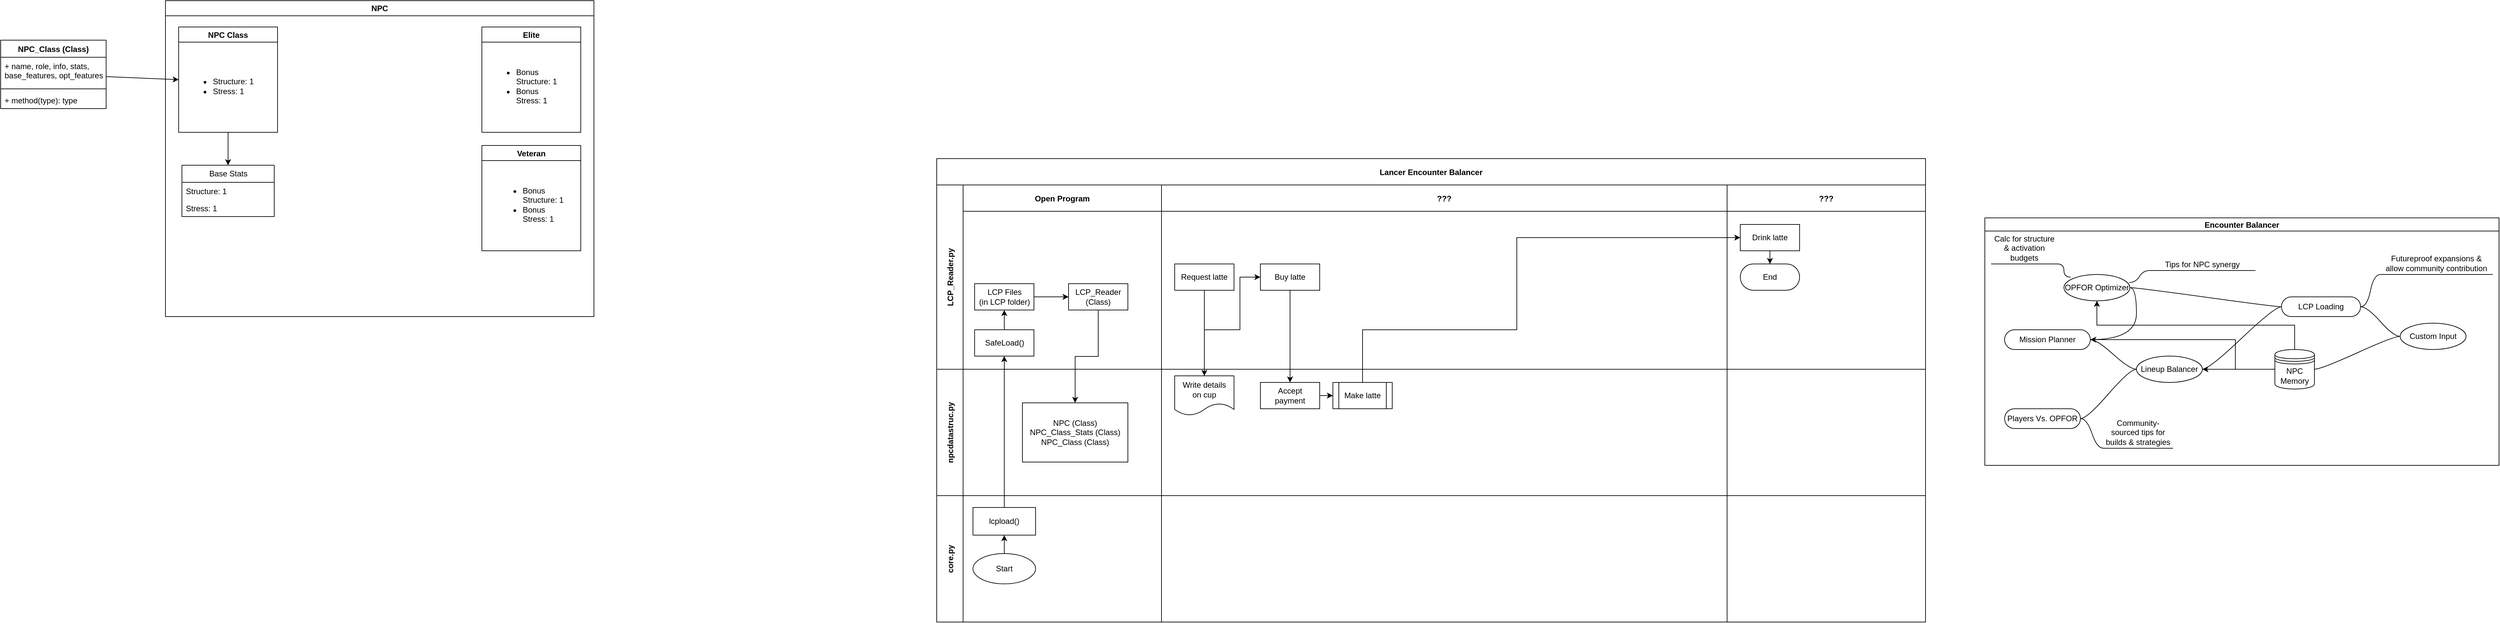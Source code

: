 <mxfile>
    <diagram id="kgpKYQtTHZ0yAKxKKP6v" name="Page-1">
        <mxGraphModel dx="3358" dy="925" grid="1" gridSize="10" guides="1" tooltips="1" connect="1" arrows="1" fold="1" page="0" pageScale="1" pageWidth="850" pageHeight="1100" math="0" shadow="0">
            <root>
                <mxCell id="0"/>
                <mxCell id="1" parent="0"/>
                <mxCell id="3nuBFxr9cyL0pnOWT2aG-1" value="Lancer Encounter Balancer" style="shape=table;childLayout=tableLayout;startSize=40;collapsible=0;recursiveResize=0;expand=0;fillColor=none;fontStyle=1;movable=1;resizable=1;rotatable=1;deletable=1;editable=1;locked=0;connectable=1;swimlaneLine=1;" parent="1" vertex="1">
                    <mxGeometry x="-400" y="70" width="1500" height="704" as="geometry"/>
                </mxCell>
                <mxCell id="3nuBFxr9cyL0pnOWT2aG-3" value="LCP_Reader.py" style="shape=tableRow;horizontal=0;swimlaneHead=0;swimlaneBody=0;top=0;left=0;bottom=0;right=0;fillColor=none;points=[[0,0.5],[1,0.5]];portConstraint=eastwest;startSize=40;collapsible=0;recursiveResize=0;expand=0;fontStyle=1;" parent="3nuBFxr9cyL0pnOWT2aG-1" vertex="1">
                    <mxGeometry y="40" width="1500" height="280" as="geometry"/>
                </mxCell>
                <mxCell id="3nuBFxr9cyL0pnOWT2aG-4" value="Open Program" style="swimlane;swimlaneHead=0;swimlaneBody=0;connectable=0;fillColor=none;startSize=40;collapsible=0;recursiveResize=0;expand=0;fontStyle=1;" parent="3nuBFxr9cyL0pnOWT2aG-3" vertex="1">
                    <mxGeometry x="40" width="301" height="280" as="geometry">
                        <mxRectangle width="301" height="280" as="alternateBounds"/>
                    </mxGeometry>
                </mxCell>
                <mxCell id="1lE7GIozRxNQ1V0Ag_0a-18" value="" style="edgeStyle=orthogonalEdgeStyle;rounded=0;orthogonalLoop=1;jettySize=auto;html=1;" parent="3nuBFxr9cyL0pnOWT2aG-4" source="3nuBFxr9cyL0pnOWT2aG-7" target="1lE7GIozRxNQ1V0Ag_0a-17" edge="1">
                    <mxGeometry relative="1" as="geometry"/>
                </mxCell>
                <mxCell id="3nuBFxr9cyL0pnOWT2aG-7" value="SafeLoad()" style="rounded=0;whiteSpace=wrap;html=1;" parent="3nuBFxr9cyL0pnOWT2aG-4" vertex="1">
                    <mxGeometry x="17.5" y="220" width="90" height="40" as="geometry"/>
                </mxCell>
                <mxCell id="1lE7GIozRxNQ1V0Ag_0a-22" value="" style="edgeStyle=orthogonalEdgeStyle;rounded=0;orthogonalLoop=1;jettySize=auto;html=1;" parent="3nuBFxr9cyL0pnOWT2aG-4" source="1lE7GIozRxNQ1V0Ag_0a-17" target="1lE7GIozRxNQ1V0Ag_0a-21" edge="1">
                    <mxGeometry relative="1" as="geometry"/>
                </mxCell>
                <mxCell id="1lE7GIozRxNQ1V0Ag_0a-17" value="&lt;div&gt;LCP Files&lt;/div&gt;&lt;div&gt;(in LCP folder)&lt;br&gt;&lt;/div&gt;" style="rounded=0;whiteSpace=wrap;html=1;" parent="3nuBFxr9cyL0pnOWT2aG-4" vertex="1">
                    <mxGeometry x="17.5" y="150" width="90" height="40" as="geometry"/>
                </mxCell>
                <mxCell id="1lE7GIozRxNQ1V0Ag_0a-21" value="&lt;div&gt;LCP_Reader&lt;/div&gt;&lt;div&gt;(Class)&lt;br&gt;&lt;/div&gt;" style="rounded=0;whiteSpace=wrap;html=1;" parent="3nuBFxr9cyL0pnOWT2aG-4" vertex="1">
                    <mxGeometry x="160" y="150" width="90" height="40" as="geometry"/>
                </mxCell>
                <mxCell id="3nuBFxr9cyL0pnOWT2aG-8" value="???" style="swimlane;swimlaneHead=0;swimlaneBody=0;connectable=0;fillColor=none;startSize=40;collapsible=0;recursiveResize=0;expand=0;fontStyle=1;" parent="3nuBFxr9cyL0pnOWT2aG-3" vertex="1">
                    <mxGeometry x="341" width="858" height="280" as="geometry">
                        <mxRectangle width="858" height="280" as="alternateBounds"/>
                    </mxGeometry>
                </mxCell>
                <mxCell id="3nuBFxr9cyL0pnOWT2aG-9" value="Request latte" style="rounded=0;whiteSpace=wrap;html=1;" parent="3nuBFxr9cyL0pnOWT2aG-8" vertex="1">
                    <mxGeometry x="20" y="120" width="90" height="40" as="geometry"/>
                </mxCell>
                <mxCell id="3nuBFxr9cyL0pnOWT2aG-10" value="Buy latte" style="rounded=0;whiteSpace=wrap;html=1;" parent="3nuBFxr9cyL0pnOWT2aG-8" vertex="1">
                    <mxGeometry x="150" y="120" width="90" height="40" as="geometry"/>
                </mxCell>
                <mxCell id="3nuBFxr9cyL0pnOWT2aG-11" value="???" style="swimlane;swimlaneHead=0;swimlaneBody=0;connectable=0;fillColor=none;startSize=40;collapsible=0;recursiveResize=0;expand=0;fontStyle=1;" parent="3nuBFxr9cyL0pnOWT2aG-3" vertex="1">
                    <mxGeometry x="1199" width="301" height="280" as="geometry">
                        <mxRectangle width="301" height="280" as="alternateBounds"/>
                    </mxGeometry>
                </mxCell>
                <mxCell id="3nuBFxr9cyL0pnOWT2aG-12" style="edgeStyle=orthogonalEdgeStyle;rounded=0;orthogonalLoop=1;jettySize=auto;html=1;" parent="3nuBFxr9cyL0pnOWT2aG-11" source="3nuBFxr9cyL0pnOWT2aG-13" target="3nuBFxr9cyL0pnOWT2aG-14" edge="1">
                    <mxGeometry relative="1" as="geometry"/>
                </mxCell>
                <mxCell id="3nuBFxr9cyL0pnOWT2aG-13" value="Drink latte" style="rounded=0;whiteSpace=wrap;html=1;" parent="3nuBFxr9cyL0pnOWT2aG-11" vertex="1">
                    <mxGeometry x="20" y="60" width="90" height="40" as="geometry"/>
                </mxCell>
                <mxCell id="3nuBFxr9cyL0pnOWT2aG-14" value="End" style="rounded=1;whiteSpace=wrap;html=1;arcSize=50;" parent="3nuBFxr9cyL0pnOWT2aG-11" vertex="1">
                    <mxGeometry x="20" y="120" width="90" height="40" as="geometry"/>
                </mxCell>
                <mxCell id="3nuBFxr9cyL0pnOWT2aG-25" value="" style="edgeStyle=orthogonalEdgeStyle;rounded=0;orthogonalLoop=1;jettySize=auto;html=1;" parent="3nuBFxr9cyL0pnOWT2aG-1" source="3nuBFxr9cyL0pnOWT2aG-9" target="3nuBFxr9cyL0pnOWT2aG-21" edge="1">
                    <mxGeometry relative="1" as="geometry"/>
                </mxCell>
                <mxCell id="3nuBFxr9cyL0pnOWT2aG-26" value="" style="edgeStyle=orthogonalEdgeStyle;rounded=0;orthogonalLoop=1;jettySize=auto;html=1;" parent="3nuBFxr9cyL0pnOWT2aG-1" source="3nuBFxr9cyL0pnOWT2aG-21" target="3nuBFxr9cyL0pnOWT2aG-10" edge="1">
                    <mxGeometry relative="1" as="geometry">
                        <Array as="points">
                            <mxPoint x="406" y="260"/>
                            <mxPoint x="460" y="260"/>
                            <mxPoint x="460" y="180"/>
                        </Array>
                    </mxGeometry>
                </mxCell>
                <mxCell id="3nuBFxr9cyL0pnOWT2aG-27" value="" style="edgeStyle=orthogonalEdgeStyle;rounded=0;orthogonalLoop=1;jettySize=auto;html=1;" parent="3nuBFxr9cyL0pnOWT2aG-1" source="3nuBFxr9cyL0pnOWT2aG-10" target="3nuBFxr9cyL0pnOWT2aG-20" edge="1">
                    <mxGeometry relative="1" as="geometry"/>
                </mxCell>
                <mxCell id="3nuBFxr9cyL0pnOWT2aG-28" style="edgeStyle=orthogonalEdgeStyle;rounded=0;orthogonalLoop=1;jettySize=auto;html=1;" parent="3nuBFxr9cyL0pnOWT2aG-1" source="3nuBFxr9cyL0pnOWT2aG-22" target="3nuBFxr9cyL0pnOWT2aG-13" edge="1">
                    <mxGeometry relative="1" as="geometry">
                        <Array as="points">
                            <mxPoint x="646" y="260"/>
                            <mxPoint x="880" y="260"/>
                            <mxPoint x="880" y="120"/>
                        </Array>
                    </mxGeometry>
                </mxCell>
                <mxCell id="3nuBFxr9cyL0pnOWT2aG-15" value="npcdatastruc.py" style="shape=tableRow;horizontal=0;swimlaneHead=0;swimlaneBody=0;top=0;left=0;bottom=0;right=0;fillColor=none;points=[[0,0.5],[1,0.5]];portConstraint=eastwest;startSize=40;collapsible=0;recursiveResize=0;expand=0;fontStyle=1;" parent="3nuBFxr9cyL0pnOWT2aG-1" vertex="1">
                    <mxGeometry y="320" width="1500" height="192" as="geometry"/>
                </mxCell>
                <mxCell id="3nuBFxr9cyL0pnOWT2aG-16" value="" style="swimlane;swimlaneHead=0;swimlaneBody=0;connectable=0;fillColor=none;startSize=0;collapsible=0;recursiveResize=0;expand=0;fontStyle=1;" parent="3nuBFxr9cyL0pnOWT2aG-15" vertex="1">
                    <mxGeometry x="40" width="301" height="192" as="geometry">
                        <mxRectangle width="301" height="192" as="alternateBounds"/>
                    </mxGeometry>
                </mxCell>
                <mxCell id="1lE7GIozRxNQ1V0Ag_0a-23" value="&lt;div&gt;NPC (Class)&lt;/div&gt;&lt;div&gt;NPC_Class_Stats (Class)&lt;/div&gt;&lt;div&gt;NPC_Class (Class)&lt;br&gt;&lt;/div&gt;" style="rounded=0;whiteSpace=wrap;html=1;" parent="3nuBFxr9cyL0pnOWT2aG-16" vertex="1">
                    <mxGeometry x="90" y="51" width="160" height="90" as="geometry"/>
                </mxCell>
                <mxCell id="3nuBFxr9cyL0pnOWT2aG-18" value="" style="swimlane;swimlaneHead=0;swimlaneBody=0;connectable=0;fillColor=none;startSize=0;collapsible=0;recursiveResize=0;expand=0;fontStyle=1;strokeColor=default;" parent="3nuBFxr9cyL0pnOWT2aG-15" vertex="1">
                    <mxGeometry x="341" width="858" height="192" as="geometry">
                        <mxRectangle width="858" height="192" as="alternateBounds"/>
                    </mxGeometry>
                </mxCell>
                <mxCell id="3nuBFxr9cyL0pnOWT2aG-19" value="" style="edgeStyle=orthogonalEdgeStyle;rounded=0;orthogonalLoop=1;jettySize=auto;html=1;" parent="3nuBFxr9cyL0pnOWT2aG-18" source="3nuBFxr9cyL0pnOWT2aG-20" target="3nuBFxr9cyL0pnOWT2aG-22" edge="1">
                    <mxGeometry relative="1" as="geometry"/>
                </mxCell>
                <mxCell id="3nuBFxr9cyL0pnOWT2aG-20" value="Accept&lt;br&gt;payment" style="rounded=0;whiteSpace=wrap;html=1;" parent="3nuBFxr9cyL0pnOWT2aG-18" vertex="1">
                    <mxGeometry x="150" y="20" width="90" height="40" as="geometry"/>
                </mxCell>
                <mxCell id="3nuBFxr9cyL0pnOWT2aG-21" value="Write details&lt;br&gt;on cup" style="shape=document;whiteSpace=wrap;html=1;boundedLbl=1;" parent="3nuBFxr9cyL0pnOWT2aG-18" vertex="1">
                    <mxGeometry x="20" y="10" width="90" height="60" as="geometry"/>
                </mxCell>
                <mxCell id="3nuBFxr9cyL0pnOWT2aG-22" value="Make latte" style="shape=process;whiteSpace=wrap;html=1;backgroundOutline=1;" parent="3nuBFxr9cyL0pnOWT2aG-18" vertex="1">
                    <mxGeometry x="260" y="20" width="90" height="40" as="geometry"/>
                </mxCell>
                <mxCell id="3nuBFxr9cyL0pnOWT2aG-23" value="" style="swimlane;swimlaneHead=0;swimlaneBody=0;connectable=0;fillColor=none;startSize=0;collapsible=0;recursiveResize=0;expand=0;fontStyle=1;" parent="3nuBFxr9cyL0pnOWT2aG-15" vertex="1">
                    <mxGeometry x="1199" width="301" height="192" as="geometry">
                        <mxRectangle width="301" height="192" as="alternateBounds"/>
                    </mxGeometry>
                </mxCell>
                <mxCell id="1lE7GIozRxNQ1V0Ag_0a-4" value="core.py" style="shape=tableRow;horizontal=0;swimlaneHead=0;swimlaneBody=0;top=0;left=0;bottom=0;right=0;fillColor=none;points=[[0,0.5],[1,0.5]];portConstraint=eastwest;startSize=40;collapsible=0;recursiveResize=0;expand=0;fontStyle=1;" parent="3nuBFxr9cyL0pnOWT2aG-1" vertex="1">
                    <mxGeometry y="512" width="1500" height="192" as="geometry"/>
                </mxCell>
                <mxCell id="1lE7GIozRxNQ1V0Ag_0a-5" style="swimlane;swimlaneHead=0;swimlaneBody=0;connectable=0;fillColor=none;startSize=0;collapsible=0;recursiveResize=0;expand=0;fontStyle=1;" parent="1lE7GIozRxNQ1V0Ag_0a-4" vertex="1">
                    <mxGeometry x="40" width="301" height="192" as="geometry">
                        <mxRectangle width="301" height="192" as="alternateBounds"/>
                    </mxGeometry>
                </mxCell>
                <mxCell id="1lE7GIozRxNQ1V0Ag_0a-14" value="" style="edgeStyle=orthogonalEdgeStyle;rounded=0;orthogonalLoop=1;jettySize=auto;html=1;entryX=0.5;entryY=1;entryDx=0;entryDy=0;" parent="1lE7GIozRxNQ1V0Ag_0a-5" source="1lE7GIozRxNQ1V0Ag_0a-12" target="1lE7GIozRxNQ1V0Ag_0a-13" edge="1">
                    <mxGeometry relative="1" as="geometry"/>
                </mxCell>
                <mxCell id="1lE7GIozRxNQ1V0Ag_0a-12" value="Start" style="ellipse;whiteSpace=wrap;html=1;strokeColor=default;" parent="1lE7GIozRxNQ1V0Ag_0a-5" vertex="1">
                    <mxGeometry x="15" y="88" width="95" height="46" as="geometry"/>
                </mxCell>
                <mxCell id="1lE7GIozRxNQ1V0Ag_0a-13" value="lcpload()" style="rounded=0;whiteSpace=wrap;html=1;strokeColor=default;" parent="1lE7GIozRxNQ1V0Ag_0a-5" vertex="1">
                    <mxGeometry x="15" y="18" width="95" height="42" as="geometry"/>
                </mxCell>
                <mxCell id="1lE7GIozRxNQ1V0Ag_0a-6" style="swimlane;swimlaneHead=0;swimlaneBody=0;connectable=0;fillColor=none;startSize=0;collapsible=0;recursiveResize=0;expand=0;fontStyle=1;strokeColor=default;" parent="1lE7GIozRxNQ1V0Ag_0a-4" vertex="1">
                    <mxGeometry x="341" width="858" height="192" as="geometry">
                        <mxRectangle width="858" height="192" as="alternateBounds"/>
                    </mxGeometry>
                </mxCell>
                <mxCell id="1lE7GIozRxNQ1V0Ag_0a-7" style="swimlane;swimlaneHead=0;swimlaneBody=0;connectable=0;fillColor=none;startSize=0;collapsible=0;recursiveResize=0;expand=0;fontStyle=1;" parent="1lE7GIozRxNQ1V0Ag_0a-4" vertex="1">
                    <mxGeometry x="1199" width="301" height="192" as="geometry">
                        <mxRectangle width="301" height="192" as="alternateBounds"/>
                    </mxGeometry>
                </mxCell>
                <mxCell id="1lE7GIozRxNQ1V0Ag_0a-16" value="" style="edgeStyle=orthogonalEdgeStyle;rounded=0;orthogonalLoop=1;jettySize=auto;html=1;entryX=0.5;entryY=1;entryDx=0;entryDy=0;" parent="3nuBFxr9cyL0pnOWT2aG-1" source="1lE7GIozRxNQ1V0Ag_0a-13" target="3nuBFxr9cyL0pnOWT2aG-7" edge="1">
                    <mxGeometry relative="1" as="geometry">
                        <mxPoint x="102.5" y="459" as="targetPoint"/>
                    </mxGeometry>
                </mxCell>
                <mxCell id="1lE7GIozRxNQ1V0Ag_0a-24" value="" style="edgeStyle=orthogonalEdgeStyle;rounded=0;orthogonalLoop=1;jettySize=auto;html=1;" parent="3nuBFxr9cyL0pnOWT2aG-1" source="1lE7GIozRxNQ1V0Ag_0a-21" target="1lE7GIozRxNQ1V0Ag_0a-23" edge="1">
                    <mxGeometry relative="1" as="geometry"/>
                </mxCell>
                <mxCell id="15" style="edgeStyle=none;html=1;entryX=0;entryY=0.5;entryDx=0;entryDy=0;" edge="1" parent="1" source="1lE7GIozRxNQ1V0Ag_0a-25" target="5">
                    <mxGeometry relative="1" as="geometry"/>
                </mxCell>
                <mxCell id="1lE7GIozRxNQ1V0Ag_0a-25" value="NPC_Class (Class)" style="swimlane;fontStyle=1;align=center;verticalAlign=top;childLayout=stackLayout;horizontal=1;startSize=26;horizontalStack=0;resizeParent=1;resizeParentMax=0;resizeLast=0;collapsible=1;marginBottom=0;strokeColor=default;" parent="1" vertex="1">
                    <mxGeometry x="-1820" y="-110" width="160" height="104" as="geometry">
                        <mxRectangle x="-750" y="130" width="150" height="30" as="alternateBounds"/>
                    </mxGeometry>
                </mxCell>
                <mxCell id="1lE7GIozRxNQ1V0Ag_0a-26" value="+ name, role, info, stats,&#xA;base_features, opt_features" style="text;strokeColor=none;fillColor=none;align=left;verticalAlign=top;spacingLeft=4;spacingRight=4;overflow=hidden;rotatable=0;points=[[0,0.5],[1,0.5]];portConstraint=eastwest;" parent="1lE7GIozRxNQ1V0Ag_0a-25" vertex="1">
                    <mxGeometry y="26" width="160" height="44" as="geometry"/>
                </mxCell>
                <mxCell id="1lE7GIozRxNQ1V0Ag_0a-27" value="" style="line;strokeWidth=1;fillColor=none;align=left;verticalAlign=middle;spacingTop=-1;spacingLeft=3;spacingRight=3;rotatable=0;labelPosition=right;points=[];portConstraint=eastwest;strokeColor=inherit;" parent="1lE7GIozRxNQ1V0Ag_0a-25" vertex="1">
                    <mxGeometry y="70" width="160" height="8" as="geometry"/>
                </mxCell>
                <mxCell id="1lE7GIozRxNQ1V0Ag_0a-28" value="+ method(type): type" style="text;strokeColor=none;fillColor=none;align=left;verticalAlign=top;spacingLeft=4;spacingRight=4;overflow=hidden;rotatable=0;points=[[0,0.5],[1,0.5]];portConstraint=eastwest;" parent="1lE7GIozRxNQ1V0Ag_0a-25" vertex="1">
                    <mxGeometry y="78" width="160" height="26" as="geometry"/>
                </mxCell>
                <mxCell id="1lE7GIozRxNQ1V0Ag_0a-31" value="Encounter Balancer" style="swimlane;startSize=20;horizontal=1;containerType=tree;strokeColor=default;" parent="1" vertex="1">
                    <mxGeometry x="1190" y="160" width="780" height="376" as="geometry"/>
                </mxCell>
                <mxCell id="1lE7GIozRxNQ1V0Ag_0a-71" style="edgeStyle=entityRelationEdgeStyle;rounded=0;orthogonalLoop=1;jettySize=auto;html=1;startArrow=none;endArrow=none;segment=10;curved=1;sourcePerimeterSpacing=0;targetPerimeterSpacing=0;" parent="1lE7GIozRxNQ1V0Ag_0a-31" source="1lE7GIozRxNQ1V0Ag_0a-36" target="1lE7GIozRxNQ1V0Ag_0a-70" edge="1">
                    <mxGeometry relative="1" as="geometry"/>
                </mxCell>
                <mxCell id="1lE7GIozRxNQ1V0Ag_0a-36" value="Custom Input" style="ellipse;whiteSpace=wrap;html=1;align=center;treeFolding=1;treeMoving=1;newEdgeStyle={&quot;edgeStyle&quot;:&quot;entityRelationEdgeStyle&quot;,&quot;startArrow&quot;:&quot;none&quot;,&quot;endArrow&quot;:&quot;none&quot;,&quot;segment&quot;:10,&quot;curved&quot;:1,&quot;sourcePerimeterSpacing&quot;:0,&quot;targetPerimeterSpacing&quot;:0};strokeColor=default;" parent="1lE7GIozRxNQ1V0Ag_0a-31" vertex="1">
                    <mxGeometry x="630" y="160" width="100" height="40" as="geometry"/>
                </mxCell>
                <mxCell id="1lE7GIozRxNQ1V0Ag_0a-47" value="LCP Loading" style="whiteSpace=wrap;html=1;rounded=1;arcSize=50;align=center;verticalAlign=middle;strokeWidth=1;autosize=1;spacing=4;treeFolding=1;treeMoving=1;newEdgeStyle={&quot;edgeStyle&quot;:&quot;entityRelationEdgeStyle&quot;,&quot;startArrow&quot;:&quot;none&quot;,&quot;endArrow&quot;:&quot;none&quot;,&quot;segment&quot;:10,&quot;curved&quot;:1,&quot;sourcePerimeterSpacing&quot;:0,&quot;targetPerimeterSpacing&quot;:0};strokeColor=default;" parent="1lE7GIozRxNQ1V0Ag_0a-31" vertex="1">
                    <mxGeometry x="450" y="120" width="120" height="30" as="geometry"/>
                </mxCell>
                <mxCell id="1lE7GIozRxNQ1V0Ag_0a-48" value="" style="edgeStyle=entityRelationEdgeStyle;startArrow=none;endArrow=none;segment=10;curved=1;sourcePerimeterSpacing=0;targetPerimeterSpacing=0;rounded=0;" parent="1lE7GIozRxNQ1V0Ag_0a-31" source="1lE7GIozRxNQ1V0Ag_0a-36" target="1lE7GIozRxNQ1V0Ag_0a-47" edge="1">
                    <mxGeometry relative="1" as="geometry">
                        <mxPoint x="510" y="35" as="sourcePoint"/>
                    </mxGeometry>
                </mxCell>
                <mxCell id="1lE7GIozRxNQ1V0Ag_0a-63" style="edgeStyle=entityRelationEdgeStyle;rounded=0;orthogonalLoop=1;jettySize=auto;html=1;startArrow=none;endArrow=none;segment=10;curved=1;sourcePerimeterSpacing=0;targetPerimeterSpacing=0;exitX=1;exitY=0.5;exitDx=0;exitDy=0;" parent="1lE7GIozRxNQ1V0Ag_0a-31" source="1lE7GIozRxNQ1V0Ag_0a-49" target="1lE7GIozRxNQ1V0Ag_0a-47" edge="1">
                    <mxGeometry relative="1" as="geometry"/>
                </mxCell>
                <mxCell id="1lE7GIozRxNQ1V0Ag_0a-49" value="OPFOR Optimizer" style="ellipse;whiteSpace=wrap;html=1;align=center;newEdgeStyle={&quot;edgeStyle&quot;:&quot;entityRelationEdgeStyle&quot;,&quot;startArrow&quot;:&quot;none&quot;,&quot;endArrow&quot;:&quot;none&quot;,&quot;segment&quot;:10,&quot;curved&quot;:1,&quot;sourcePerimeterSpacing&quot;:0,&quot;targetPerimeterSpacing&quot;:0};treeFolding=1;treeMoving=1;strokeColor=default;" parent="1lE7GIozRxNQ1V0Ag_0a-31" vertex="1">
                    <mxGeometry x="120" y="86" width="100" height="40" as="geometry"/>
                </mxCell>
                <mxCell id="1lE7GIozRxNQ1V0Ag_0a-62" style="edgeStyle=entityRelationEdgeStyle;rounded=0;orthogonalLoop=1;jettySize=auto;html=1;startArrow=none;endArrow=none;segment=10;curved=1;sourcePerimeterSpacing=0;targetPerimeterSpacing=0;exitX=1;exitY=0.5;exitDx=0;exitDy=0;" parent="1lE7GIozRxNQ1V0Ag_0a-31" source="1lE7GIozRxNQ1V0Ag_0a-50" target="1lE7GIozRxNQ1V0Ag_0a-47" edge="1">
                    <mxGeometry relative="1" as="geometry"/>
                </mxCell>
                <mxCell id="1lE7GIozRxNQ1V0Ag_0a-50" value="Lineup Balancer" style="ellipse;whiteSpace=wrap;html=1;align=center;newEdgeStyle={&quot;edgeStyle&quot;:&quot;entityRelationEdgeStyle&quot;,&quot;startArrow&quot;:&quot;none&quot;,&quot;endArrow&quot;:&quot;none&quot;,&quot;segment&quot;:10,&quot;curved&quot;:1,&quot;sourcePerimeterSpacing&quot;:0,&quot;targetPerimeterSpacing&quot;:0};treeFolding=1;treeMoving=1;strokeColor=default;" parent="1lE7GIozRxNQ1V0Ag_0a-31" vertex="1">
                    <mxGeometry x="230" y="210" width="100" height="40" as="geometry"/>
                </mxCell>
                <mxCell id="1lE7GIozRxNQ1V0Ag_0a-51" value="&lt;div&gt;Tips for NPC synergy&lt;/div&gt;" style="whiteSpace=wrap;html=1;shape=partialRectangle;top=0;left=0;bottom=1;right=0;points=[[0,1],[1,1]];fillColor=none;align=center;verticalAlign=bottom;routingCenterY=0.5;snapToPoint=1;recursiveResize=0;autosize=1;treeFolding=1;treeMoving=1;newEdgeStyle={&quot;edgeStyle&quot;:&quot;entityRelationEdgeStyle&quot;,&quot;startArrow&quot;:&quot;none&quot;,&quot;endArrow&quot;:&quot;none&quot;,&quot;segment&quot;:10,&quot;curved&quot;:1,&quot;sourcePerimeterSpacing&quot;:0,&quot;targetPerimeterSpacing&quot;:0};strokeColor=default;" parent="1lE7GIozRxNQ1V0Ag_0a-31" vertex="1">
                    <mxGeometry x="250" y="50" width="160" height="30" as="geometry"/>
                </mxCell>
                <mxCell id="1lE7GIozRxNQ1V0Ag_0a-52" value="" style="edgeStyle=entityRelationEdgeStyle;startArrow=none;endArrow=none;segment=10;curved=1;sourcePerimeterSpacing=0;targetPerimeterSpacing=0;rounded=0;exitX=0.989;exitY=0.304;exitDx=0;exitDy=0;exitPerimeter=0;" parent="1lE7GIozRxNQ1V0Ag_0a-31" source="1lE7GIozRxNQ1V0Ag_0a-49" target="1lE7GIozRxNQ1V0Ag_0a-51" edge="1">
                    <mxGeometry relative="1" as="geometry">
                        <mxPoint x="300" y="170" as="sourcePoint"/>
                    </mxGeometry>
                </mxCell>
                <mxCell id="1lE7GIozRxNQ1V0Ag_0a-53" value="Calc for structure &amp;amp; activation budgets" style="whiteSpace=wrap;html=1;shape=partialRectangle;top=0;left=0;bottom=1;right=0;points=[[0,1],[1,1]];fillColor=none;align=center;verticalAlign=bottom;routingCenterY=0.5;snapToPoint=1;recursiveResize=0;autosize=1;treeFolding=1;treeMoving=1;newEdgeStyle={&quot;edgeStyle&quot;:&quot;entityRelationEdgeStyle&quot;,&quot;startArrow&quot;:&quot;none&quot;,&quot;endArrow&quot;:&quot;none&quot;,&quot;segment&quot;:10,&quot;curved&quot;:1,&quot;sourcePerimeterSpacing&quot;:0,&quot;targetPerimeterSpacing&quot;:0};strokeColor=default;" parent="1lE7GIozRxNQ1V0Ag_0a-31" vertex="1">
                    <mxGeometry x="10" y="40" width="100" height="30" as="geometry"/>
                </mxCell>
                <mxCell id="1lE7GIozRxNQ1V0Ag_0a-54" value="" style="edgeStyle=entityRelationEdgeStyle;startArrow=none;endArrow=none;segment=10;curved=1;sourcePerimeterSpacing=0;targetPerimeterSpacing=0;rounded=0;exitX=0.1;exitY=0.1;exitDx=0;exitDy=0;exitPerimeter=0;" parent="1lE7GIozRxNQ1V0Ag_0a-31" source="1lE7GIozRxNQ1V0Ag_0a-49" target="1lE7GIozRxNQ1V0Ag_0a-53" edge="1">
                    <mxGeometry relative="1" as="geometry">
                        <mxPoint x="250" y="190" as="sourcePoint"/>
                    </mxGeometry>
                </mxCell>
                <mxCell id="1lE7GIozRxNQ1V0Ag_0a-57" value="Players Vs. OPFOR" style="whiteSpace=wrap;html=1;rounded=1;arcSize=50;align=center;verticalAlign=middle;strokeWidth=1;autosize=1;spacing=4;treeFolding=1;treeMoving=1;newEdgeStyle={&quot;edgeStyle&quot;:&quot;entityRelationEdgeStyle&quot;,&quot;startArrow&quot;:&quot;none&quot;,&quot;endArrow&quot;:&quot;none&quot;,&quot;segment&quot;:10,&quot;curved&quot;:1,&quot;sourcePerimeterSpacing&quot;:0,&quot;targetPerimeterSpacing&quot;:0};strokeColor=default;" parent="1lE7GIozRxNQ1V0Ag_0a-31" vertex="1">
                    <mxGeometry x="30" y="290" width="115" height="30" as="geometry"/>
                </mxCell>
                <mxCell id="1lE7GIozRxNQ1V0Ag_0a-58" value="" style="edgeStyle=entityRelationEdgeStyle;startArrow=none;endArrow=none;segment=10;curved=1;sourcePerimeterSpacing=0;targetPerimeterSpacing=0;rounded=0;exitX=0;exitY=0.5;exitDx=0;exitDy=0;" parent="1lE7GIozRxNQ1V0Ag_0a-31" source="1lE7GIozRxNQ1V0Ag_0a-50" target="1lE7GIozRxNQ1V0Ag_0a-57" edge="1">
                    <mxGeometry relative="1" as="geometry">
                        <mxPoint x="150" y="200" as="sourcePoint"/>
                    </mxGeometry>
                </mxCell>
                <mxCell id="1lE7GIozRxNQ1V0Ag_0a-59" value="Futureproof expansions &amp;amp; allow community contribution" style="whiteSpace=wrap;html=1;shape=partialRectangle;top=0;left=0;bottom=1;right=0;points=[[0,1],[1,1]];fillColor=none;align=center;verticalAlign=bottom;routingCenterY=0.5;snapToPoint=1;recursiveResize=0;autosize=1;treeFolding=1;treeMoving=1;newEdgeStyle={&quot;edgeStyle&quot;:&quot;entityRelationEdgeStyle&quot;,&quot;startArrow&quot;:&quot;none&quot;,&quot;endArrow&quot;:&quot;none&quot;,&quot;segment&quot;:10,&quot;curved&quot;:1,&quot;sourcePerimeterSpacing&quot;:0,&quot;targetPerimeterSpacing&quot;:0};strokeColor=default;" parent="1lE7GIozRxNQ1V0Ag_0a-31" vertex="1">
                    <mxGeometry x="600" y="56" width="170" height="30" as="geometry"/>
                </mxCell>
                <mxCell id="1lE7GIozRxNQ1V0Ag_0a-60" value="" style="edgeStyle=entityRelationEdgeStyle;startArrow=none;endArrow=none;segment=10;curved=1;sourcePerimeterSpacing=0;targetPerimeterSpacing=0;rounded=0;" parent="1lE7GIozRxNQ1V0Ag_0a-31" source="1lE7GIozRxNQ1V0Ag_0a-47" target="1lE7GIozRxNQ1V0Ag_0a-59" edge="1">
                    <mxGeometry relative="1" as="geometry">
                        <mxPoint x="370" y="210" as="sourcePoint"/>
                    </mxGeometry>
                </mxCell>
                <mxCell id="1lE7GIozRxNQ1V0Ag_0a-64" value="Community-sourced tips for builds &amp;amp; strategies" style="whiteSpace=wrap;html=1;shape=partialRectangle;top=0;left=0;bottom=1;right=0;points=[[0,1],[1,1]];fillColor=none;align=center;verticalAlign=bottom;routingCenterY=0.5;snapToPoint=1;recursiveResize=0;autosize=1;treeFolding=1;treeMoving=1;newEdgeStyle={&quot;edgeStyle&quot;:&quot;entityRelationEdgeStyle&quot;,&quot;startArrow&quot;:&quot;none&quot;,&quot;endArrow&quot;:&quot;none&quot;,&quot;segment&quot;:10,&quot;curved&quot;:1,&quot;sourcePerimeterSpacing&quot;:0,&quot;targetPerimeterSpacing&quot;:0};strokeColor=default;" parent="1lE7GIozRxNQ1V0Ag_0a-31" vertex="1">
                    <mxGeometry x="180" y="320" width="105" height="30" as="geometry"/>
                </mxCell>
                <mxCell id="1lE7GIozRxNQ1V0Ag_0a-65" value="" style="edgeStyle=entityRelationEdgeStyle;startArrow=none;endArrow=none;segment=10;curved=1;sourcePerimeterSpacing=0;targetPerimeterSpacing=0;rounded=0;" parent="1lE7GIozRxNQ1V0Ag_0a-31" source="1lE7GIozRxNQ1V0Ag_0a-57" target="1lE7GIozRxNQ1V0Ag_0a-64" edge="1">
                    <mxGeometry relative="1" as="geometry">
                        <mxPoint x="145" y="370" as="sourcePoint"/>
                    </mxGeometry>
                </mxCell>
                <mxCell id="1lE7GIozRxNQ1V0Ag_0a-68" style="edgeStyle=entityRelationEdgeStyle;rounded=0;orthogonalLoop=1;jettySize=auto;html=1;startArrow=none;endArrow=none;segment=10;curved=1;sourcePerimeterSpacing=0;targetPerimeterSpacing=0;exitX=1;exitY=0.5;exitDx=0;exitDy=0;" parent="1lE7GIozRxNQ1V0Ag_0a-31" source="1lE7GIozRxNQ1V0Ag_0a-66" target="1lE7GIozRxNQ1V0Ag_0a-50" edge="1">
                    <mxGeometry relative="1" as="geometry"/>
                </mxCell>
                <mxCell id="1lE7GIozRxNQ1V0Ag_0a-66" value="&lt;div&gt;Mission Planner&lt;/div&gt;" style="whiteSpace=wrap;html=1;rounded=1;arcSize=50;align=center;verticalAlign=middle;strokeWidth=1;autosize=1;spacing=4;treeFolding=1;treeMoving=1;newEdgeStyle={&quot;edgeStyle&quot;:&quot;entityRelationEdgeStyle&quot;,&quot;startArrow&quot;:&quot;none&quot;,&quot;endArrow&quot;:&quot;none&quot;,&quot;segment&quot;:10,&quot;curved&quot;:1,&quot;sourcePerimeterSpacing&quot;:0,&quot;targetPerimeterSpacing&quot;:0};strokeColor=default;" parent="1lE7GIozRxNQ1V0Ag_0a-31" vertex="1">
                    <mxGeometry x="30" y="170" width="130" height="30" as="geometry"/>
                </mxCell>
                <mxCell id="1lE7GIozRxNQ1V0Ag_0a-67" value="" style="edgeStyle=entityRelationEdgeStyle;startArrow=none;endArrow=none;segment=10;curved=1;sourcePerimeterSpacing=0;targetPerimeterSpacing=0;rounded=0;" parent="1lE7GIozRxNQ1V0Ag_0a-31" source="1lE7GIozRxNQ1V0Ag_0a-49" target="1lE7GIozRxNQ1V0Ag_0a-66" edge="1">
                    <mxGeometry relative="1" as="geometry">
                        <mxPoint x="170" y="200" as="sourcePoint"/>
                    </mxGeometry>
                </mxCell>
                <mxCell id="1lE7GIozRxNQ1V0Ag_0a-74" style="edgeStyle=orthogonalEdgeStyle;rounded=0;orthogonalLoop=1;jettySize=auto;html=1;exitX=0;exitY=0.5;exitDx=0;exitDy=0;" parent="1lE7GIozRxNQ1V0Ag_0a-31" source="1lE7GIozRxNQ1V0Ag_0a-70" target="1lE7GIozRxNQ1V0Ag_0a-50" edge="1">
                    <mxGeometry relative="1" as="geometry"/>
                </mxCell>
                <mxCell id="1lE7GIozRxNQ1V0Ag_0a-75" style="edgeStyle=orthogonalEdgeStyle;rounded=0;orthogonalLoop=1;jettySize=auto;html=1;exitX=0;exitY=0.5;exitDx=0;exitDy=0;" parent="1lE7GIozRxNQ1V0Ag_0a-31" source="1lE7GIozRxNQ1V0Ag_0a-70" target="1lE7GIozRxNQ1V0Ag_0a-66" edge="1">
                    <mxGeometry relative="1" as="geometry">
                        <Array as="points">
                            <mxPoint x="380" y="230"/>
                            <mxPoint x="380" y="185"/>
                        </Array>
                    </mxGeometry>
                </mxCell>
                <mxCell id="1lE7GIozRxNQ1V0Ag_0a-76" style="edgeStyle=orthogonalEdgeStyle;rounded=0;orthogonalLoop=1;jettySize=auto;html=1;exitX=0.5;exitY=0;exitDx=0;exitDy=0;" parent="1lE7GIozRxNQ1V0Ag_0a-31" source="1lE7GIozRxNQ1V0Ag_0a-70" target="1lE7GIozRxNQ1V0Ag_0a-49" edge="1">
                    <mxGeometry relative="1" as="geometry"/>
                </mxCell>
                <mxCell id="1lE7GIozRxNQ1V0Ag_0a-70" value="NPC Memory" style="shape=datastore;whiteSpace=wrap;html=1;strokeColor=default;" parent="1lE7GIozRxNQ1V0Ag_0a-31" vertex="1">
                    <mxGeometry x="440" y="200" width="60" height="60" as="geometry"/>
                </mxCell>
                <mxCell id="9" value="NPC" style="swimlane;whiteSpace=wrap;html=1;" vertex="1" parent="1">
                    <mxGeometry x="-1570" y="-170" width="650" height="480" as="geometry"/>
                </mxCell>
                <mxCell id="14" value="" style="edgeStyle=none;html=1;entryX=0.5;entryY=0;entryDx=0;entryDy=0;" edge="1" parent="9" source="5" target="10">
                    <mxGeometry relative="1" as="geometry"/>
                </mxCell>
                <mxCell id="5" value="NPC Class" style="swimlane;strokeColor=default;" vertex="1" parent="9">
                    <mxGeometry x="20" y="40" width="150" height="160" as="geometry">
                        <mxRectangle x="-1450" y="120" width="100" height="30" as="alternateBounds"/>
                    </mxGeometry>
                </mxCell>
                <mxCell id="6" value="&lt;div align=&quot;left&quot;&gt;&lt;ul&gt;&lt;li&gt;Structure: 1&lt;br&gt;&lt;/li&gt;&lt;li&gt;Stress: 1&lt;br&gt;&lt;/li&gt;&lt;/ul&gt;&lt;/div&gt;" style="text;strokeColor=none;fillColor=none;html=1;whiteSpace=wrap;verticalAlign=middle;overflow=hidden;align=left;" vertex="1" parent="5">
                    <mxGeometry x="10" y="40" width="110" height="100" as="geometry"/>
                </mxCell>
                <mxCell id="1lE7GIozRxNQ1V0Ag_0a-29" value="Elite" style="swimlane;strokeColor=default;" parent="9" vertex="1">
                    <mxGeometry x="480" y="40" width="150" height="160" as="geometry">
                        <mxRectangle x="-1450" y="120" width="100" height="30" as="alternateBounds"/>
                    </mxGeometry>
                </mxCell>
                <mxCell id="2" value="&lt;div&gt;&lt;ul&gt;&lt;li&gt;&lt;div align=&quot;left&quot;&gt;Bonus Structure: 1&lt;br&gt;&lt;/div&gt;&lt;/li&gt;&lt;li&gt;Bonus Stress: 1&lt;br&gt;&lt;/li&gt;&lt;/ul&gt;&lt;/div&gt;" style="text;strokeColor=none;fillColor=none;html=1;whiteSpace=wrap;verticalAlign=middle;overflow=hidden;align=left;" vertex="1" parent="1lE7GIozRxNQ1V0Ag_0a-29">
                    <mxGeometry x="10" y="40" width="110" height="100" as="geometry"/>
                </mxCell>
                <mxCell id="3" value="Veteran" style="swimlane;strokeColor=default;" vertex="1" parent="9">
                    <mxGeometry x="480" y="220" width="150" height="160" as="geometry">
                        <mxRectangle x="-1450" y="120" width="100" height="30" as="alternateBounds"/>
                    </mxGeometry>
                </mxCell>
                <mxCell id="4" value="&lt;div align=&quot;left&quot;&gt;&lt;ul&gt;&lt;li&gt;Bonus Structure: 1&lt;br&gt;&lt;/li&gt;&lt;li&gt;Bonus Stress: 1&lt;br&gt;&lt;/li&gt;&lt;/ul&gt;&lt;/div&gt;" style="text;strokeColor=none;fillColor=none;html=1;whiteSpace=wrap;verticalAlign=middle;overflow=hidden;align=left;" vertex="1" parent="3">
                    <mxGeometry x="20" y="40" width="110" height="100" as="geometry"/>
                </mxCell>
                <mxCell id="10" value="Base Stats" style="swimlane;fontStyle=0;childLayout=stackLayout;horizontal=1;startSize=26;fillColor=none;horizontalStack=0;resizeParent=1;resizeParentMax=0;resizeLast=0;collapsible=1;marginBottom=0;html=1;" vertex="1" parent="9">
                    <mxGeometry x="25" y="250" width="140" height="78" as="geometry"/>
                </mxCell>
                <mxCell id="11" value="Structure: 1" style="text;strokeColor=none;fillColor=none;align=left;verticalAlign=top;spacingLeft=4;spacingRight=4;overflow=hidden;rotatable=0;points=[[0,0.5],[1,0.5]];portConstraint=eastwest;whiteSpace=wrap;html=1;" vertex="1" parent="10">
                    <mxGeometry y="26" width="140" height="26" as="geometry"/>
                </mxCell>
                <mxCell id="12" value="Stress: 1" style="text;strokeColor=none;fillColor=none;align=left;verticalAlign=top;spacingLeft=4;spacingRight=4;overflow=hidden;rotatable=0;points=[[0,0.5],[1,0.5]];portConstraint=eastwest;whiteSpace=wrap;html=1;" vertex="1" parent="10">
                    <mxGeometry y="52" width="140" height="26" as="geometry"/>
                </mxCell>
            </root>
        </mxGraphModel>
    </diagram>
</mxfile>
